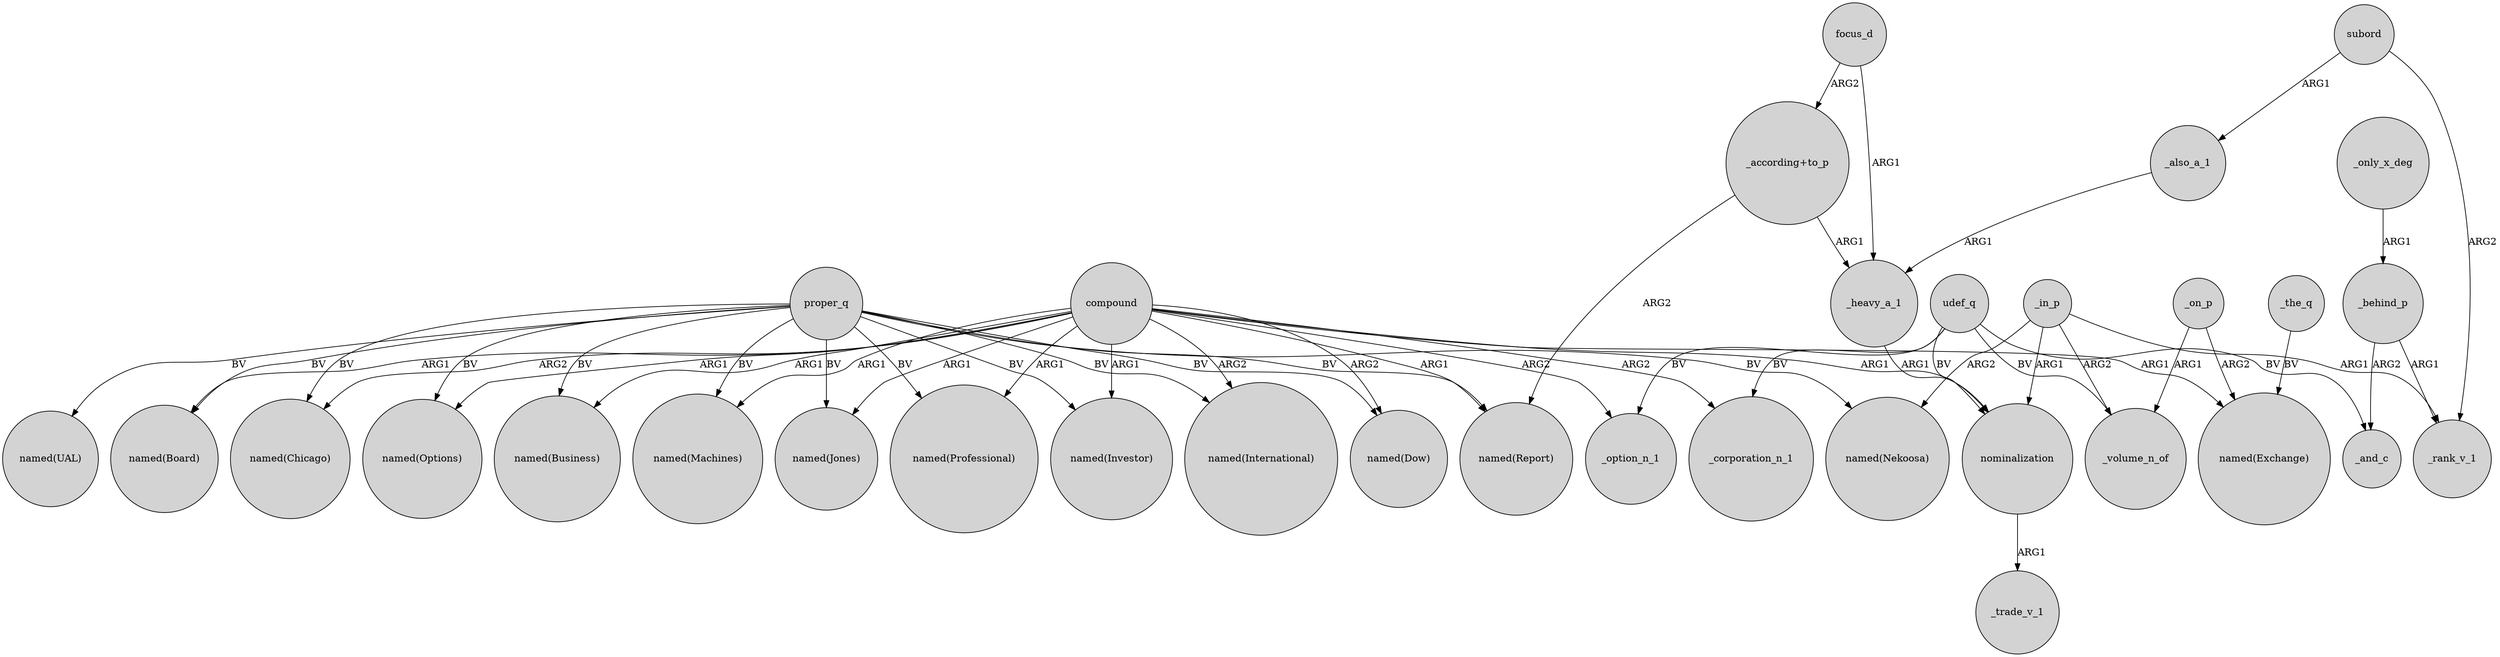 digraph {
	node [shape=circle style=filled]
	proper_q -> "named(Business)" [label=BV]
	_only_x_deg -> _behind_p [label=ARG1]
	_in_p -> _volume_n_of [label=ARG2]
	_heavy_a_1 -> nominalization [label=ARG1]
	_in_p -> nominalization [label=ARG1]
	compound -> "named(Jones)" [label=ARG1]
	_on_p -> "named(Exchange)" [label=ARG2]
	proper_q -> "named(Investor)" [label=BV]
	proper_q -> "named(Machines)" [label=BV]
	proper_q -> "named(Options)" [label=BV]
	compound -> _option_n_1 [label=ARG2]
	subord -> _rank_v_1 [label=ARG2]
	compound -> "named(Exchange)" [label=ARG1]
	udef_q -> _option_n_1 [label=BV]
	_the_q -> "named(Exchange)" [label=BV]
	udef_q -> nominalization [label=BV]
	focus_d -> "_according+to_p" [label=ARG2]
	_in_p -> "named(Nekoosa)" [label=ARG2]
	compound -> "named(Report)" [label=ARG1]
	udef_q -> _and_c [label=BV]
	udef_q -> _volume_n_of [label=BV]
	_also_a_1 -> _heavy_a_1 [label=ARG1]
	proper_q -> "named(UAL)" [label=BV]
	compound -> nominalization [label=ARG1]
	compound -> "named(Options)" [label=ARG1]
	proper_q -> "named(International)" [label=BV]
	proper_q -> "named(Chicago)" [label=BV]
	compound -> "named(Chicago)" [label=ARG2]
	compound -> "named(Investor)" [label=ARG1]
	"_according+to_p" -> "named(Report)" [label=ARG2]
	"_according+to_p" -> _heavy_a_1 [label=ARG1]
	proper_q -> "named(Jones)" [label=BV]
	proper_q -> "named(Dow)" [label=BV]
	proper_q -> "named(Report)" [label=BV]
	_behind_p -> _rank_v_1 [label=ARG1]
	compound -> "named(Dow)" [label=ARG2]
	focus_d -> _heavy_a_1 [label=ARG1]
	compound -> _corporation_n_1 [label=ARG2]
	udef_q -> _corporation_n_1 [label=BV]
	proper_q -> "named(Board)" [label=BV]
	compound -> "named(Business)" [label=ARG1]
	compound -> "named(International)" [label=ARG2]
	_behind_p -> _and_c [label=ARG2]
	compound -> "named(Machines)" [label=ARG1]
	compound -> "named(Board)" [label=ARG1]
	subord -> _also_a_1 [label=ARG1]
	compound -> "named(Professional)" [label=ARG1]
	proper_q -> "named(Nekoosa)" [label=BV]
	nominalization -> _trade_v_1 [label=ARG1]
	_in_p -> _rank_v_1 [label=ARG1]
	_on_p -> _volume_n_of [label=ARG1]
	proper_q -> "named(Professional)" [label=BV]
}
